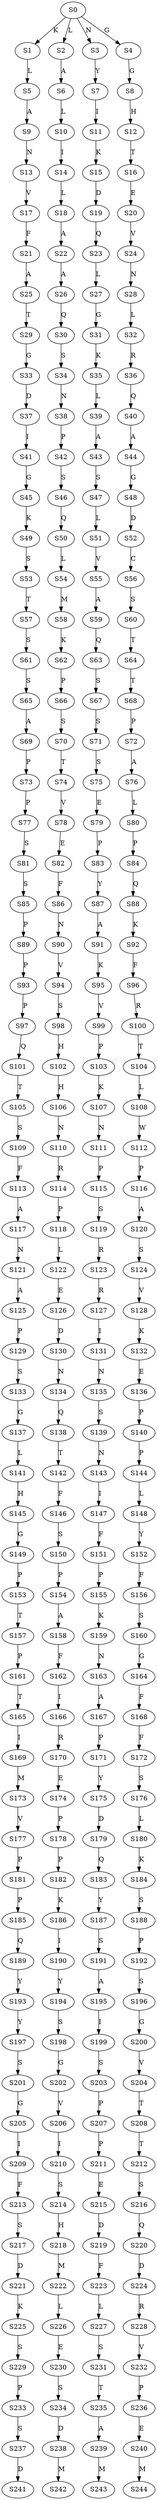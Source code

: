 strict digraph  {
	S0 -> S1 [ label = K ];
	S0 -> S2 [ label = L ];
	S0 -> S3 [ label = N ];
	S0 -> S4 [ label = G ];
	S1 -> S5 [ label = L ];
	S2 -> S6 [ label = A ];
	S3 -> S7 [ label = Y ];
	S4 -> S8 [ label = G ];
	S5 -> S9 [ label = A ];
	S6 -> S10 [ label = L ];
	S7 -> S11 [ label = I ];
	S8 -> S12 [ label = H ];
	S9 -> S13 [ label = N ];
	S10 -> S14 [ label = I ];
	S11 -> S15 [ label = K ];
	S12 -> S16 [ label = T ];
	S13 -> S17 [ label = V ];
	S14 -> S18 [ label = L ];
	S15 -> S19 [ label = D ];
	S16 -> S20 [ label = E ];
	S17 -> S21 [ label = F ];
	S18 -> S22 [ label = A ];
	S19 -> S23 [ label = Q ];
	S20 -> S24 [ label = V ];
	S21 -> S25 [ label = A ];
	S22 -> S26 [ label = A ];
	S23 -> S27 [ label = L ];
	S24 -> S28 [ label = N ];
	S25 -> S29 [ label = T ];
	S26 -> S30 [ label = Q ];
	S27 -> S31 [ label = G ];
	S28 -> S32 [ label = L ];
	S29 -> S33 [ label = G ];
	S30 -> S34 [ label = S ];
	S31 -> S35 [ label = K ];
	S32 -> S36 [ label = R ];
	S33 -> S37 [ label = D ];
	S34 -> S38 [ label = N ];
	S35 -> S39 [ label = L ];
	S36 -> S40 [ label = Q ];
	S37 -> S41 [ label = I ];
	S38 -> S42 [ label = P ];
	S39 -> S43 [ label = A ];
	S40 -> S44 [ label = A ];
	S41 -> S45 [ label = G ];
	S42 -> S46 [ label = S ];
	S43 -> S47 [ label = S ];
	S44 -> S48 [ label = G ];
	S45 -> S49 [ label = K ];
	S46 -> S50 [ label = Q ];
	S47 -> S51 [ label = L ];
	S48 -> S52 [ label = D ];
	S49 -> S53 [ label = S ];
	S50 -> S54 [ label = L ];
	S51 -> S55 [ label = V ];
	S52 -> S56 [ label = C ];
	S53 -> S57 [ label = T ];
	S54 -> S58 [ label = M ];
	S55 -> S59 [ label = A ];
	S56 -> S60 [ label = S ];
	S57 -> S61 [ label = S ];
	S58 -> S62 [ label = K ];
	S59 -> S63 [ label = Q ];
	S60 -> S64 [ label = T ];
	S61 -> S65 [ label = S ];
	S62 -> S66 [ label = P ];
	S63 -> S67 [ label = S ];
	S64 -> S68 [ label = T ];
	S65 -> S69 [ label = A ];
	S66 -> S70 [ label = S ];
	S67 -> S71 [ label = S ];
	S68 -> S72 [ label = P ];
	S69 -> S73 [ label = P ];
	S70 -> S74 [ label = T ];
	S71 -> S75 [ label = S ];
	S72 -> S76 [ label = A ];
	S73 -> S77 [ label = P ];
	S74 -> S78 [ label = V ];
	S75 -> S79 [ label = E ];
	S76 -> S80 [ label = L ];
	S77 -> S81 [ label = S ];
	S78 -> S82 [ label = E ];
	S79 -> S83 [ label = P ];
	S80 -> S84 [ label = P ];
	S81 -> S85 [ label = S ];
	S82 -> S86 [ label = F ];
	S83 -> S87 [ label = Y ];
	S84 -> S88 [ label = Q ];
	S85 -> S89 [ label = P ];
	S86 -> S90 [ label = N ];
	S87 -> S91 [ label = A ];
	S88 -> S92 [ label = K ];
	S89 -> S93 [ label = P ];
	S90 -> S94 [ label = V ];
	S91 -> S95 [ label = K ];
	S92 -> S96 [ label = F ];
	S93 -> S97 [ label = P ];
	S94 -> S98 [ label = S ];
	S95 -> S99 [ label = V ];
	S96 -> S100 [ label = R ];
	S97 -> S101 [ label = Q ];
	S98 -> S102 [ label = H ];
	S99 -> S103 [ label = P ];
	S100 -> S104 [ label = T ];
	S101 -> S105 [ label = T ];
	S102 -> S106 [ label = H ];
	S103 -> S107 [ label = K ];
	S104 -> S108 [ label = L ];
	S105 -> S109 [ label = S ];
	S106 -> S110 [ label = N ];
	S107 -> S111 [ label = N ];
	S108 -> S112 [ label = W ];
	S109 -> S113 [ label = F ];
	S110 -> S114 [ label = R ];
	S111 -> S115 [ label = P ];
	S112 -> S116 [ label = P ];
	S113 -> S117 [ label = A ];
	S114 -> S118 [ label = P ];
	S115 -> S119 [ label = S ];
	S116 -> S120 [ label = A ];
	S117 -> S121 [ label = N ];
	S118 -> S122 [ label = L ];
	S119 -> S123 [ label = R ];
	S120 -> S124 [ label = S ];
	S121 -> S125 [ label = A ];
	S122 -> S126 [ label = E ];
	S123 -> S127 [ label = R ];
	S124 -> S128 [ label = V ];
	S125 -> S129 [ label = P ];
	S126 -> S130 [ label = D ];
	S127 -> S131 [ label = I ];
	S128 -> S132 [ label = K ];
	S129 -> S133 [ label = S ];
	S130 -> S134 [ label = N ];
	S131 -> S135 [ label = N ];
	S132 -> S136 [ label = E ];
	S133 -> S137 [ label = G ];
	S134 -> S138 [ label = Q ];
	S135 -> S139 [ label = S ];
	S136 -> S140 [ label = P ];
	S137 -> S141 [ label = L ];
	S138 -> S142 [ label = T ];
	S139 -> S143 [ label = N ];
	S140 -> S144 [ label = P ];
	S141 -> S145 [ label = H ];
	S142 -> S146 [ label = F ];
	S143 -> S147 [ label = I ];
	S144 -> S148 [ label = L ];
	S145 -> S149 [ label = G ];
	S146 -> S150 [ label = S ];
	S147 -> S151 [ label = F ];
	S148 -> S152 [ label = Y ];
	S149 -> S153 [ label = P ];
	S150 -> S154 [ label = P ];
	S151 -> S155 [ label = P ];
	S152 -> S156 [ label = F ];
	S153 -> S157 [ label = T ];
	S154 -> S158 [ label = A ];
	S155 -> S159 [ label = K ];
	S156 -> S160 [ label = S ];
	S157 -> S161 [ label = P ];
	S158 -> S162 [ label = F ];
	S159 -> S163 [ label = N ];
	S160 -> S164 [ label = G ];
	S161 -> S165 [ label = T ];
	S162 -> S166 [ label = I ];
	S163 -> S167 [ label = A ];
	S164 -> S168 [ label = F ];
	S165 -> S169 [ label = I ];
	S166 -> S170 [ label = R ];
	S167 -> S171 [ label = P ];
	S168 -> S172 [ label = F ];
	S169 -> S173 [ label = M ];
	S170 -> S174 [ label = E ];
	S171 -> S175 [ label = Y ];
	S172 -> S176 [ label = S ];
	S173 -> S177 [ label = V ];
	S174 -> S178 [ label = P ];
	S175 -> S179 [ label = D ];
	S176 -> S180 [ label = L ];
	S177 -> S181 [ label = P ];
	S178 -> S182 [ label = P ];
	S179 -> S183 [ label = Q ];
	S180 -> S184 [ label = K ];
	S181 -> S185 [ label = P ];
	S182 -> S186 [ label = K ];
	S183 -> S187 [ label = Y ];
	S184 -> S188 [ label = S ];
	S185 -> S189 [ label = Q ];
	S186 -> S190 [ label = I ];
	S187 -> S191 [ label = S ];
	S188 -> S192 [ label = P ];
	S189 -> S193 [ label = Y ];
	S190 -> S194 [ label = Y ];
	S191 -> S195 [ label = A ];
	S192 -> S196 [ label = S ];
	S193 -> S197 [ label = Y ];
	S194 -> S198 [ label = S ];
	S195 -> S199 [ label = I ];
	S196 -> S200 [ label = G ];
	S197 -> S201 [ label = S ];
	S198 -> S202 [ label = G ];
	S199 -> S203 [ label = S ];
	S200 -> S204 [ label = V ];
	S201 -> S205 [ label = G ];
	S202 -> S206 [ label = V ];
	S203 -> S207 [ label = P ];
	S204 -> S208 [ label = T ];
	S205 -> S209 [ label = I ];
	S206 -> S210 [ label = I ];
	S207 -> S211 [ label = P ];
	S208 -> S212 [ label = T ];
	S209 -> S213 [ label = F ];
	S210 -> S214 [ label = S ];
	S211 -> S215 [ label = E ];
	S212 -> S216 [ label = S ];
	S213 -> S217 [ label = S ];
	S214 -> S218 [ label = H ];
	S215 -> S219 [ label = D ];
	S216 -> S220 [ label = Q ];
	S217 -> S221 [ label = D ];
	S218 -> S222 [ label = M ];
	S219 -> S223 [ label = F ];
	S220 -> S224 [ label = D ];
	S221 -> S225 [ label = K ];
	S222 -> S226 [ label = L ];
	S223 -> S227 [ label = L ];
	S224 -> S228 [ label = R ];
	S225 -> S229 [ label = S ];
	S226 -> S230 [ label = E ];
	S227 -> S231 [ label = S ];
	S228 -> S232 [ label = V ];
	S229 -> S233 [ label = P ];
	S230 -> S234 [ label = S ];
	S231 -> S235 [ label = T ];
	S232 -> S236 [ label = P ];
	S233 -> S237 [ label = S ];
	S234 -> S238 [ label = D ];
	S235 -> S239 [ label = A ];
	S236 -> S240 [ label = E ];
	S237 -> S241 [ label = D ];
	S238 -> S242 [ label = M ];
	S239 -> S243 [ label = M ];
	S240 -> S244 [ label = M ];
}
